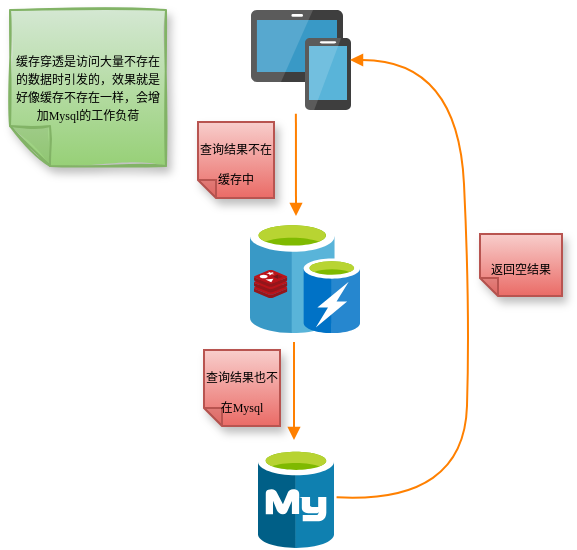 <mxfile version="20.3.0" type="device"><diagram id="_yF3euc0Un6l2nUdCDe0" name="Page-1"><mxGraphModel dx="506" dy="494" grid="0" gridSize="10" guides="1" tooltips="1" connect="1" arrows="1" fold="1" page="0" pageScale="1" pageWidth="827" pageHeight="1169" math="0" shadow="0"><root><mxCell id="0"/><mxCell id="1" parent="0"/><mxCell id="yMuIWg78RH31pUUtCO3S-4" value="" style="sketch=0;aspect=fixed;html=1;points=[];align=center;image;fontSize=12;image=img/lib/mscae/Devices_Groups.svg;hachureGap=4;" parent="1" vertex="1"><mxGeometry x="244.5" y="154" width="50" height="50" as="geometry"/></mxCell><mxCell id="yMuIWg78RH31pUUtCO3S-7" value="" style="group" parent="1" vertex="1" connectable="0"><mxGeometry x="248" y="373" width="38" height="50" as="geometry"/></mxCell><mxCell id="yMuIWg78RH31pUUtCO3S-6" value="" style="sketch=0;aspect=fixed;html=1;points=[];align=center;image;fontSize=12;image=img/lib/mscae/Azure_Database_for_MySQL_servers.svg;hachureGap=4;" parent="yMuIWg78RH31pUUtCO3S-7" vertex="1"><mxGeometry width="38" height="50" as="geometry"/></mxCell><mxCell id="yMuIWg78RH31pUUtCO3S-5" value="" style="shape=image;imageAspect=0;aspect=fixed;verticalLabelPosition=bottom;verticalAlign=top;hachureGap=4;image=https://www.bing.com/th?id=AMMS_5c8bbd728b92b1a4b68f74bc8acdd216&amp;w=110&amp;h=110;" parent="yMuIWg78RH31pUUtCO3S-7" vertex="1"><mxGeometry x="13" y="38" width="10" height="10" as="geometry"/></mxCell><mxCell id="yMuIWg78RH31pUUtCO3S-8" value="" style="group" parent="1" vertex="1" connectable="0"><mxGeometry x="244" y="261" width="55" height="55" as="geometry"/></mxCell><mxCell id="yMuIWg78RH31pUUtCO3S-3" value="" style="sketch=0;aspect=fixed;html=1;points=[];align=center;image;fontSize=12;image=img/lib/mscae/Cache_including_Redis.svg;hachureGap=4;" parent="yMuIWg78RH31pUUtCO3S-8" vertex="1"><mxGeometry width="55" height="55" as="geometry"/></mxCell><mxCell id="yMuIWg78RH31pUUtCO3S-2" value="" style="sketch=0;aspect=fixed;html=1;points=[];align=center;image;fontSize=12;image=img/lib/mscae/Cache_Redis_Product.svg;hachureGap=4;" parent="yMuIWg78RH31pUUtCO3S-8" vertex="1"><mxGeometry x="2" y="23" width="16.67" height="14" as="geometry"/></mxCell><mxCell id="yMuIWg78RH31pUUtCO3S-11" value="" style="edgeStyle=none;orthogonalLoop=1;jettySize=auto;html=1;rounded=0;endArrow=block;startSize=14;endSize=4;sourcePerimeterSpacing=8;targetPerimeterSpacing=4;curved=1;exitX=0.449;exitY=1.037;exitDx=0;exitDy=0;exitPerimeter=0;endFill=1;fillColor=#cdeb8b;strokeColor=#FF8000;fontColor=#FFFF33;" parent="1" source="yMuIWg78RH31pUUtCO3S-4" edge="1"><mxGeometry width="120" relative="1" as="geometry"><mxPoint x="252" y="212" as="sourcePoint"/><mxPoint x="267" y="257" as="targetPoint"/><Array as="points"/></mxGeometry></mxCell><mxCell id="yMuIWg78RH31pUUtCO3S-12" value="&lt;font face=&quot;Lucida Console&quot;&gt;&lt;span style=&quot;font-size: 6px;&quot;&gt;查询结果不在缓存中&lt;/span&gt;&lt;/font&gt;" style="shape=note;html=1;backgroundOutline=1;darkOpacity=0.05;fillColor=#f8cecc;strokeColor=#b85450;fillStyle=solid;direction=west;gradientDirection=north;gradientColor=#ea6b66;shadow=1;size=9;pointerEvents=1;hachureGap=4;whiteSpace=wrap;" parent="1" vertex="1"><mxGeometry x="218" y="210" width="38" height="38" as="geometry"/></mxCell><mxCell id="yMuIWg78RH31pUUtCO3S-15" value="" style="edgeStyle=none;orthogonalLoop=1;jettySize=auto;html=1;rounded=0;endArrow=block;startSize=14;endSize=4;sourcePerimeterSpacing=8;targetPerimeterSpacing=4;curved=1;endFill=1;fillColor=#cdeb8b;strokeColor=#FF8000;fontColor=#FFFF33;" parent="1" edge="1"><mxGeometry width="120" relative="1" as="geometry"><mxPoint x="266" y="320" as="sourcePoint"/><mxPoint x="266" y="369" as="targetPoint"/><Array as="points"/></mxGeometry></mxCell><mxCell id="yMuIWg78RH31pUUtCO3S-17" value="&lt;font face=&quot;Lucida Console&quot;&gt;&lt;span style=&quot;font-size: 6px;&quot;&gt;查询结果也不在Mysql&lt;/span&gt;&lt;/font&gt;" style="shape=note;html=1;backgroundOutline=1;darkOpacity=0.05;fillColor=#f8cecc;strokeColor=#b85450;fillStyle=solid;direction=west;gradientDirection=north;gradientColor=#ea6b66;shadow=1;size=9;pointerEvents=1;hachureGap=4;whiteSpace=wrap;" parent="1" vertex="1"><mxGeometry x="221" y="324" width="38" height="38" as="geometry"/></mxCell><mxCell id="yMuIWg78RH31pUUtCO3S-20" value="" style="edgeStyle=none;orthogonalLoop=1;jettySize=auto;html=1;rounded=0;endArrow=block;startSize=14;endSize=4;sourcePerimeterSpacing=8;targetPerimeterSpacing=4;curved=1;endFill=1;fillColor=#cdeb8b;strokeColor=#FF8000;fontColor=#FFFF33;exitX=1.034;exitY=0.493;exitDx=0;exitDy=0;exitPerimeter=0;entryX=0.99;entryY=0.5;entryDx=0;entryDy=0;entryPerimeter=0;" parent="1" source="yMuIWg78RH31pUUtCO3S-6" target="yMuIWg78RH31pUUtCO3S-4" edge="1"><mxGeometry width="120" relative="1" as="geometry"><mxPoint x="314.75" y="400.45" as="sourcePoint"/><mxPoint x="348" y="189" as="targetPoint"/><Array as="points"><mxPoint x="351" y="401"/><mxPoint x="354" y="303"/><mxPoint x="348" y="179"/></Array></mxGeometry></mxCell><mxCell id="yMuIWg78RH31pUUtCO3S-21" value="&lt;font face=&quot;Lucida Console&quot;&gt;&lt;span style=&quot;font-size: 6px;&quot;&gt;返回空结果&lt;/span&gt;&lt;/font&gt;" style="shape=note;whiteSpace=wrap;html=1;backgroundOutline=1;darkOpacity=0.05;fillColor=#f8cecc;strokeColor=#b85450;fillStyle=solid;direction=west;gradientDirection=north;shadow=1;size=9;pointerEvents=1;hachureGap=4;gradientColor=#ea6b66;" parent="1" vertex="1"><mxGeometry x="359" y="266" width="41" height="31" as="geometry"/></mxCell><mxCell id="J7q7LFY_H3W9PV3_aU4Q-1" value="&lt;p style=&quot;line-height: 1.5;&quot;&gt;缓存穿透是访问大量不存在的数据时引发的，效果就是好像缓存不存在一样，会增加Mysql的工作负荷&lt;/p&gt;" style="shape=note;whiteSpace=wrap;html=1;backgroundOutline=1;darkOpacity=0.05;fillColor=#d5e8d4;strokeColor=#82b366;fillStyle=solid;direction=west;gradientDirection=north;gradientColor=#97d077;shadow=1;size=20;pointerEvents=1;labelBorderColor=none;hachureGap=4;fontFamily=Lucida Console;fontSize=6;sketch=1;" vertex="1" parent="1"><mxGeometry x="124" y="154" width="78" height="78" as="geometry"/></mxCell></root></mxGraphModel></diagram></mxfile>
